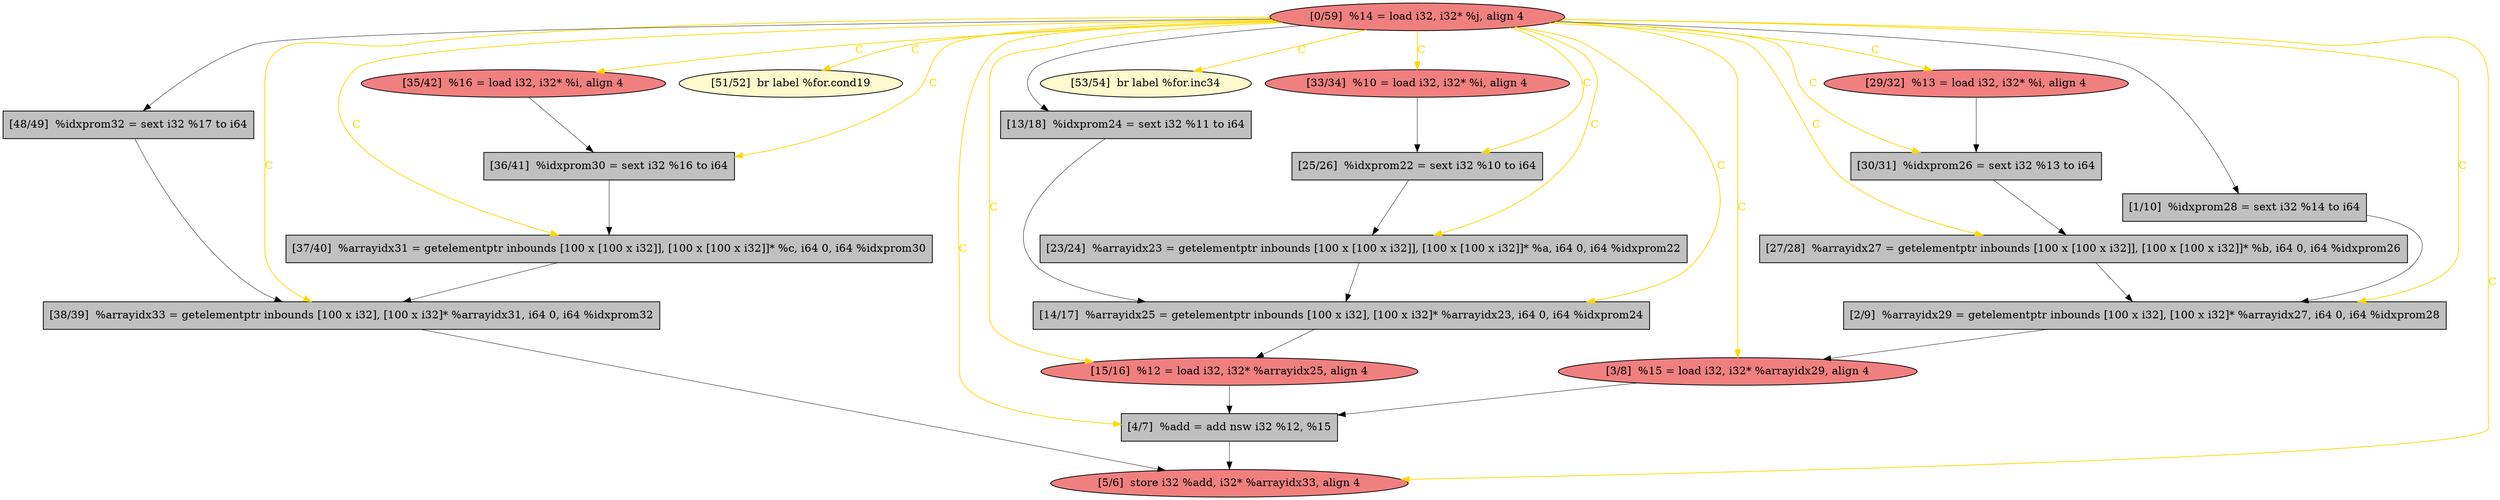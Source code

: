 
digraph G {


node989 [fillcolor=grey,label="[36/41]  %idxprom30 = sext i32 %16 to i64",shape=rectangle,style=filled ]
node987 [fillcolor=grey,label="[2/9]  %arrayidx29 = getelementptr inbounds [100 x i32], [100 x i32]* %arrayidx27, i64 0, i64 %idxprom28",shape=rectangle,style=filled ]
node986 [fillcolor=grey,label="[13/18]  %idxprom24 = sext i32 %11 to i64",shape=rectangle,style=filled ]
node985 [fillcolor=grey,label="[30/31]  %idxprom26 = sext i32 %13 to i64",shape=rectangle,style=filled ]
node984 [fillcolor=lemonchiffon,label="[51/52]  br label %for.cond19",shape=ellipse,style=filled ]
node971 [fillcolor=grey,label="[38/39]  %arrayidx33 = getelementptr inbounds [100 x i32], [100 x i32]* %arrayidx31, i64 0, i64 %idxprom32",shape=rectangle,style=filled ]
node974 [fillcolor=lightcoral,label="[15/16]  %12 = load i32, i32* %arrayidx25, align 4",shape=ellipse,style=filled ]
node973 [fillcolor=lightcoral,label="[29/32]  %13 = load i32, i32* %i, align 4",shape=ellipse,style=filled ]
node977 [fillcolor=grey,label="[48/49]  %idxprom32 = sext i32 %17 to i64",shape=rectangle,style=filled ]
node988 [fillcolor=lemonchiffon,label="[53/54]  br label %for.inc34",shape=ellipse,style=filled ]
node972 [fillcolor=grey,label="[37/40]  %arrayidx31 = getelementptr inbounds [100 x [100 x i32]], [100 x [100 x i32]]* %c, i64 0, i64 %idxprom30",shape=rectangle,style=filled ]
node970 [fillcolor=grey,label="[14/17]  %arrayidx25 = getelementptr inbounds [100 x i32], [100 x i32]* %arrayidx23, i64 0, i64 %idxprom24",shape=rectangle,style=filled ]
node969 [fillcolor=grey,label="[27/28]  %arrayidx27 = getelementptr inbounds [100 x [100 x i32]], [100 x [100 x i32]]* %b, i64 0, i64 %idxprom26",shape=rectangle,style=filled ]
node976 [fillcolor=lightcoral,label="[0/59]  %14 = load i32, i32* %j, align 4",shape=ellipse,style=filled ]
node975 [fillcolor=lightcoral,label="[3/8]  %15 = load i32, i32* %arrayidx29, align 4",shape=ellipse,style=filled ]
node981 [fillcolor=lightcoral,label="[33/34]  %10 = load i32, i32* %i, align 4",shape=ellipse,style=filled ]
node978 [fillcolor=grey,label="[23/24]  %arrayidx23 = getelementptr inbounds [100 x [100 x i32]], [100 x [100 x i32]]* %a, i64 0, i64 %idxprom22",shape=rectangle,style=filled ]
node983 [fillcolor=grey,label="[4/7]  %add = add nsw i32 %12, %15",shape=rectangle,style=filled ]
node968 [fillcolor=grey,label="[25/26]  %idxprom22 = sext i32 %10 to i64",shape=rectangle,style=filled ]
node979 [fillcolor=grey,label="[1/10]  %idxprom28 = sext i32 %14 to i64",shape=rectangle,style=filled ]
node982 [fillcolor=lightcoral,label="[5/6]  store i32 %add, i32* %arrayidx33, align 4",shape=ellipse,style=filled ]
node980 [fillcolor=lightcoral,label="[35/42]  %16 = load i32, i32* %i, align 4",shape=ellipse,style=filled ]

node970->node974 [style=solid,color=black,label="",penwidth=0.5,fontcolor=black ]
node969->node987 [style=solid,color=black,label="",penwidth=0.5,fontcolor=black ]
node976->node968 [style=solid,color=gold,label="C",penwidth=1.0,fontcolor=gold ]
node987->node975 [style=solid,color=black,label="",penwidth=0.5,fontcolor=black ]
node972->node971 [style=solid,color=black,label="",penwidth=0.5,fontcolor=black ]
node976->node988 [style=solid,color=gold,label="C",penwidth=1.0,fontcolor=gold ]
node976->node979 [style=solid,color=black,label="",penwidth=0.5,fontcolor=black ]
node974->node983 [style=solid,color=black,label="",penwidth=0.5,fontcolor=black ]
node986->node970 [style=solid,color=black,label="",penwidth=0.5,fontcolor=black ]
node976->node980 [style=solid,color=gold,label="C",penwidth=1.0,fontcolor=gold ]
node979->node987 [style=solid,color=black,label="",penwidth=0.5,fontcolor=black ]
node976->node985 [style=solid,color=gold,label="C",penwidth=1.0,fontcolor=gold ]
node976->node975 [style=solid,color=gold,label="C",penwidth=1.0,fontcolor=gold ]
node983->node982 [style=solid,color=black,label="",penwidth=0.5,fontcolor=black ]
node976->node973 [style=solid,color=gold,label="C",penwidth=1.0,fontcolor=gold ]
node985->node969 [style=solid,color=black,label="",penwidth=0.5,fontcolor=black ]
node976->node989 [style=solid,color=gold,label="C",penwidth=1.0,fontcolor=gold ]
node980->node989 [style=solid,color=black,label="",penwidth=0.5,fontcolor=black ]
node976->node972 [style=solid,color=gold,label="C",penwidth=1.0,fontcolor=gold ]
node976->node986 [style=solid,color=black,label="",penwidth=0.5,fontcolor=black ]
node976->node983 [style=solid,color=gold,label="C",penwidth=1.0,fontcolor=gold ]
node976->node977 [style=solid,color=black,label="",penwidth=0.5,fontcolor=black ]
node976->node971 [style=solid,color=gold,label="C",penwidth=1.0,fontcolor=gold ]
node976->node984 [style=solid,color=gold,label="C",penwidth=1.0,fontcolor=gold ]
node977->node971 [style=solid,color=black,label="",penwidth=0.5,fontcolor=black ]
node976->node987 [style=solid,color=gold,label="C",penwidth=1.0,fontcolor=gold ]
node976->node982 [style=solid,color=gold,label="C",penwidth=1.0,fontcolor=gold ]
node975->node983 [style=solid,color=black,label="",penwidth=0.5,fontcolor=black ]
node978->node970 [style=solid,color=black,label="",penwidth=0.5,fontcolor=black ]
node981->node968 [style=solid,color=black,label="",penwidth=0.5,fontcolor=black ]
node976->node969 [style=solid,color=gold,label="C",penwidth=1.0,fontcolor=gold ]
node976->node981 [style=solid,color=gold,label="C",penwidth=1.0,fontcolor=gold ]
node976->node974 [style=solid,color=gold,label="C",penwidth=1.0,fontcolor=gold ]
node976->node978 [style=solid,color=gold,label="C",penwidth=1.0,fontcolor=gold ]
node968->node978 [style=solid,color=black,label="",penwidth=0.5,fontcolor=black ]
node989->node972 [style=solid,color=black,label="",penwidth=0.5,fontcolor=black ]
node971->node982 [style=solid,color=black,label="",penwidth=0.5,fontcolor=black ]
node973->node985 [style=solid,color=black,label="",penwidth=0.5,fontcolor=black ]
node976->node970 [style=solid,color=gold,label="C",penwidth=1.0,fontcolor=gold ]


}
